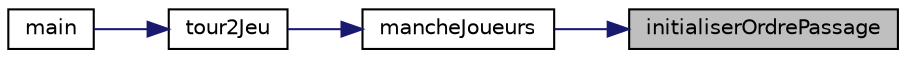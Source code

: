 digraph "initialiserOrdrePassage"
{
 // INTERACTIVE_SVG=YES
 // LATEX_PDF_SIZE
  edge [fontname="Helvetica",fontsize="10",labelfontname="Helvetica",labelfontsize="10"];
  node [fontname="Helvetica",fontsize="10",shape=record];
  rankdir="RL";
  Node1 [label="initialiserOrdrePassage",height=0.2,width=0.4,color="black", fillcolor="grey75", style="filled", fontcolor="black",tooltip=": Permet d'initialiser un tableau de joueur OrdrePassage"];
  Node1 -> Node2 [dir="back",color="midnightblue",fontsize="10",style="solid",fontname="Helvetica"];
  Node2 [label="mancheJoueurs",height=0.2,width=0.4,color="black", fillcolor="white", style="filled",URL="$paul_8c.html#aafc3c4b5272c83bfd800c4c647debf17",tooltip=": Lance une manche de 10 tours tant que personne atteint le seuil de tête de boeuf"];
  Node2 -> Node3 [dir="back",color="midnightblue",fontsize="10",style="solid",fontname="Helvetica"];
  Node3 [label="tour2Jeu",height=0.2,width=0.4,color="black", fillcolor="white", style="filled",URL="$paul_8c.html#af93d3121afa95f7a3e7d318fa364f568",tooltip=": Lance le jeu et fait une boucle tant que le jeu n'est pas fini"];
  Node3 -> Node4 [dir="back",color="midnightblue",fontsize="10",style="solid",fontname="Helvetica"];
  Node4 [label="main",height=0.2,width=0.4,color="black", fillcolor="white", style="filled",URL="$main_8c.html#ac4c0f8a8146b128f1b8f920e3a9c3b1e",tooltip=" "];
}
